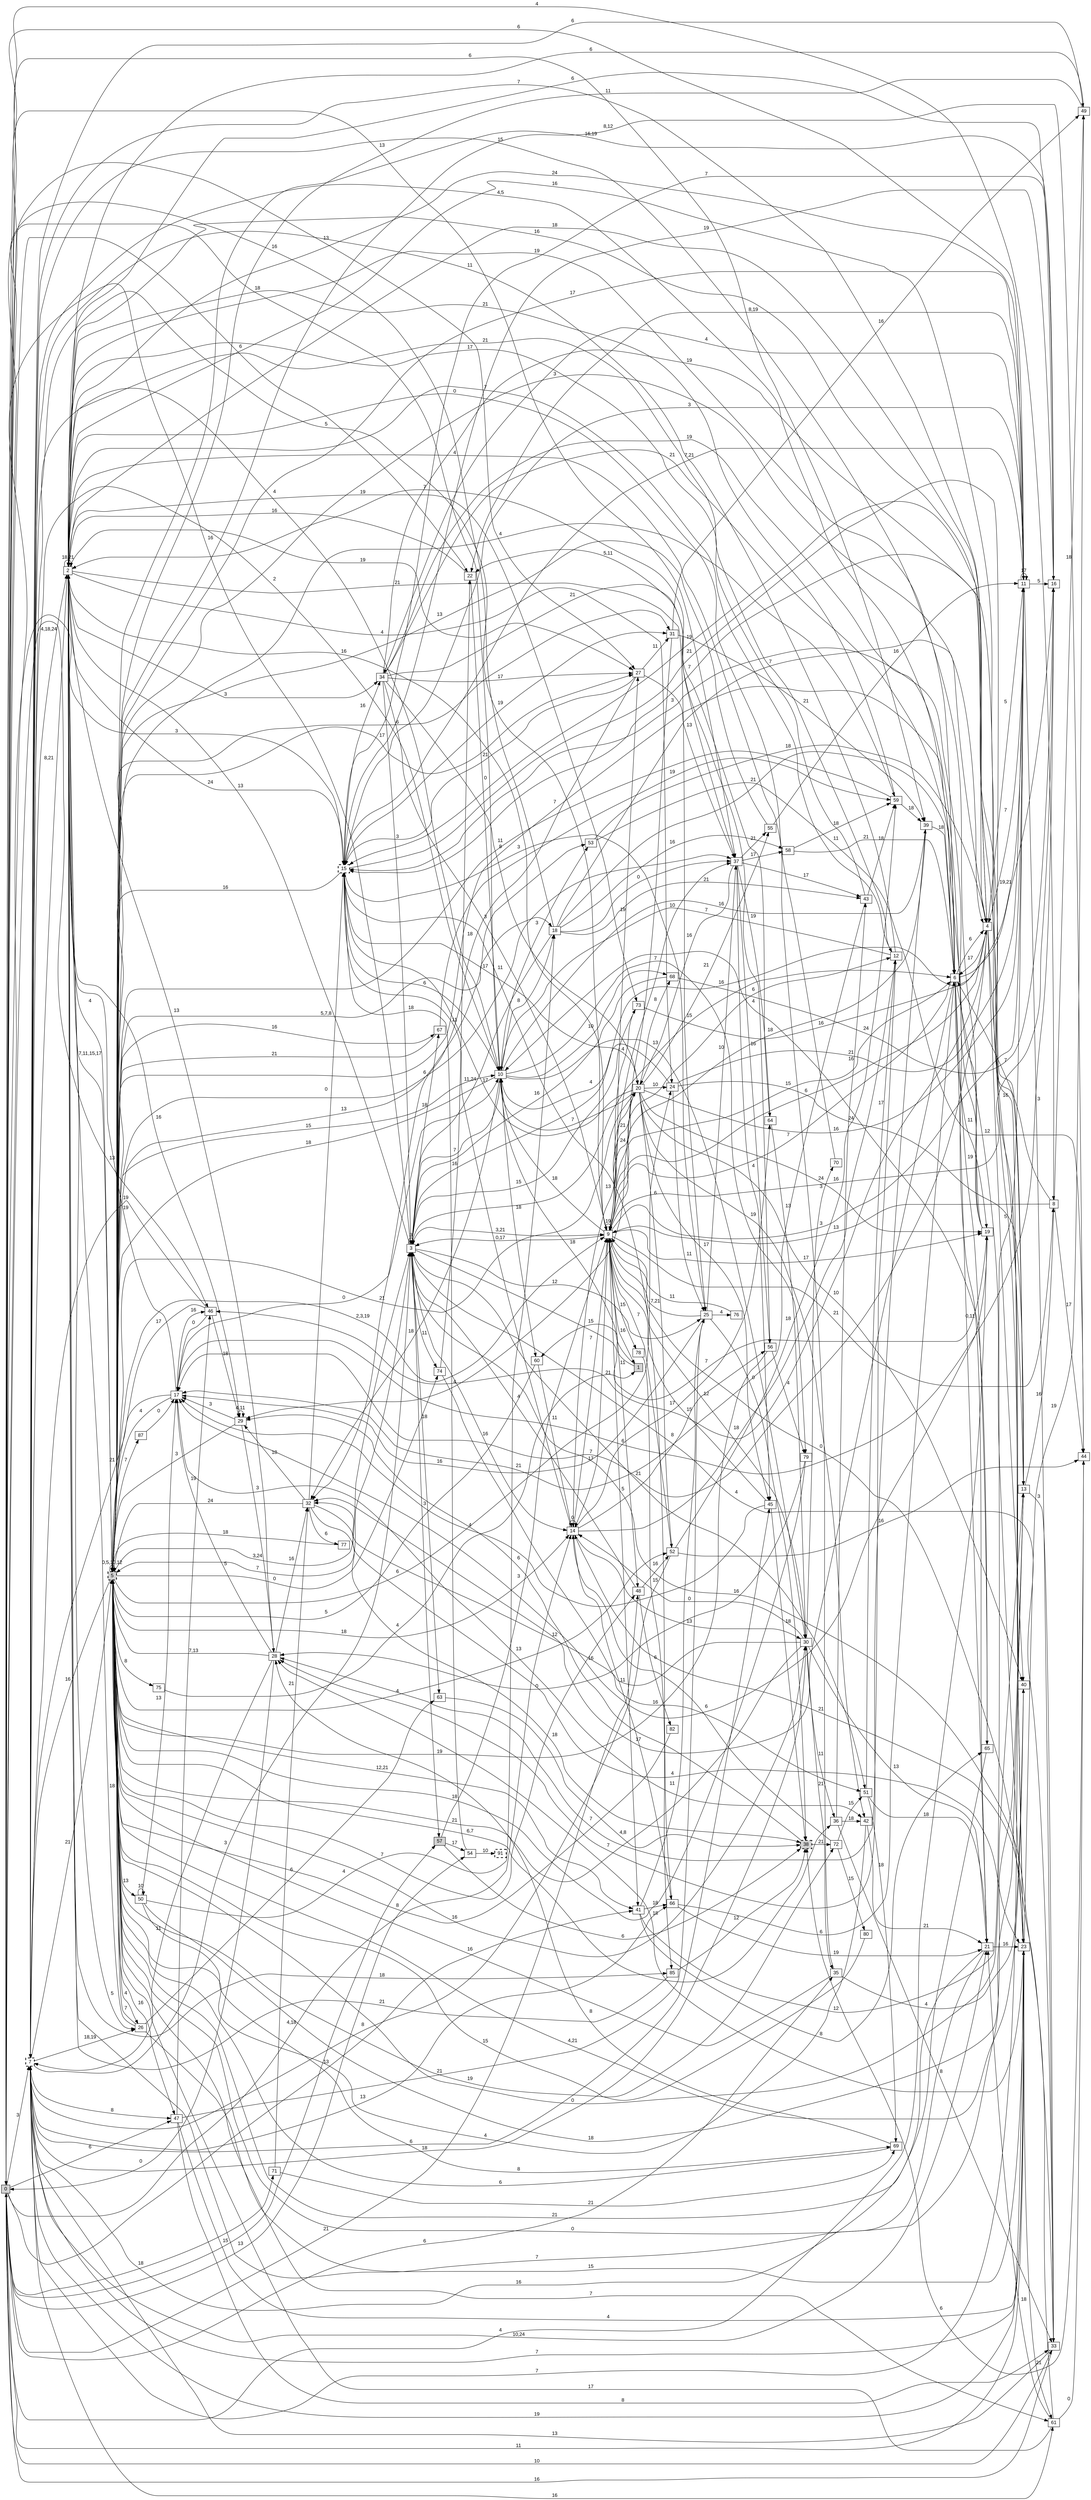 digraph "NDFA" {
  rankdir=LR
  node [shape=box width=0.1 height=0.1 fontname=Arial]
  edge [fontname=Arial]
/* Estados */
 s0 [label="0" style="filled"] /* I:1 F:0 D:0 */
 s1 [label="1" style="filled"] /* I:1 F:0 D:0 */
 s2 [label="2" ] /* I:0 F:0 D:0 */
 s3 [label="3" ] /* I:0 F:0 D:0 */
 s4 [label="4" ] /* I:0 F:0 D:0 */
 s5 [label="5" style="filled,bold,dashed"] /* I:1 F:1 D:0 */
 s6 [label="6" ] /* I:0 F:0 D:0 */
 s7 [label="7" style="bold,dashed"] /* I:0 F:1 D:0 */
 s8 [label="8" ] /* I:0 F:0 D:0 */
 s9 [label="9" ] /* I:0 F:0 D:0 */
 s10 [label="10" ] /* I:0 F:0 D:0 */
 s11 [label="11" ] /* I:0 F:0 D:0 */
 s12 [label="12" ] /* I:0 F:0 D:0 */
 s13 [label="13" ] /* I:0 F:0 D:0 */
 s14 [label="14" ] /* I:0 F:0 D:0 */
 s15 [label="15" style="bold,dashed"] /* I:0 F:1 D:0 */
 s16 [label="16" ] /* I:0 F:0 D:0 */
 s17 [label="17" ] /* I:0 F:0 D:0 */
 s18 [label="18" ] /* I:0 F:0 D:0 */
 s19 [label="19" ] /* I:0 F:0 D:0 */
 s20 [label="20" ] /* I:0 F:0 D:0 */
 s21 [label="21" ] /* I:0 F:0 D:0 */
 s22 [label="22" ] /* I:0 F:0 D:0 */
 s23 [label="23" ] /* I:0 F:0 D:0 */
 s24 [label="24" ] /* I:0 F:0 D:0 */
 s25 [label="25" ] /* I:0 F:0 D:0 */
 s26 [label="26" ] /* I:0 F:0 D:0 */
 s27 [label="27" ] /* I:0 F:0 D:0 */
 s28 [label="28" ] /* I:0 F:0 D:0 */
 s29 [label="29" ] /* I:0 F:0 D:0 */
 s30 [label="30" ] /* I:0 F:0 D:0 */
 s31 [label="31" ] /* I:0 F:0 D:0 */
 s32 [label="32" ] /* I:0 F:0 D:0 */
 s33 [label="33" ] /* I:0 F:0 D:0 */
 s34 [label="34" ] /* I:0 F:0 D:0 */
 s35 [label="35" ] /* I:0 F:0 D:0 */
 s36 [label="36" ] /* I:0 F:0 D:0 */
 s37 [label="37" ] /* I:0 F:0 D:0 */
 s38 [label="38" style="filled,bold,dashed"] /* I:1 F:1 D:0 */
 s39 [label="39" ] /* I:0 F:0 D:0 */
 s40 [label="40" ] /* I:0 F:0 D:0 */
 s41 [label="41" ] /* I:0 F:0 D:0 */
 s42 [label="42" ] /* I:0 F:0 D:0 */
 s43 [label="43" ] /* I:0 F:0 D:0 */
 s44 [label="44" ] /* I:0 F:0 D:0 */
 s45 [label="45" ] /* I:0 F:0 D:0 */
 s46 [label="46" ] /* I:0 F:0 D:0 */
 s47 [label="47" ] /* I:0 F:0 D:0 */
 s48 [label="48" ] /* I:0 F:0 D:0 */
 s49 [label="49" ] /* I:0 F:0 D:0 */
 s50 [label="50" ] /* I:0 F:0 D:0 */
 s51 [label="51" ] /* I:0 F:0 D:0 */
 s52 [label="52" ] /* I:0 F:0 D:0 */
 s53 [label="53" ] /* I:0 F:0 D:0 */
 s54 [label="54" ] /* I:0 F:0 D:0 */
 s55 [label="55" ] /* I:0 F:0 D:0 */
 s56 [label="56" ] /* I:0 F:0 D:0 */
 s57 [label="57" style="filled"] /* I:1 F:0 D:0 */
 s58 [label="58" ] /* I:0 F:0 D:0 */
 s59 [label="59" ] /* I:0 F:0 D:0 */
 s60 [label="60" ] /* I:0 F:0 D:0 */
 s61 [label="61" ] /* I:0 F:0 D:0 */
 s63 [label="63" ] /* I:0 F:0 D:0 */
 s64 [label="64" ] /* I:0 F:0 D:0 */
 s65 [label="65" ] /* I:0 F:0 D:0 */
 s66 [label="66" ] /* I:0 F:0 D:0 */
 s67 [label="67" ] /* I:0 F:0 D:0 */
 s68 [label="68" ] /* I:0 F:0 D:0 */
 s69 [label="69" ] /* I:0 F:0 D:0 */
 s70 [label="70" ] /* I:0 F:0 D:0 */
 s71 [label="71" ] /* I:0 F:0 D:0 */
 s72 [label="72" ] /* I:0 F:0 D:0 */
 s73 [label="73" ] /* I:0 F:0 D:0 */
 s74 [label="74" ] /* I:0 F:0 D:0 */
 s75 [label="75" ] /* I:0 F:0 D:0 */
 s76 [label="76" ] /* I:0 F:0 D:0 */
 s77 [label="77" ] /* I:0 F:0 D:0 */
 s78 [label="78" ] /* I:0 F:0 D:0 */
 s79 [label="79" ] /* I:0 F:0 D:0 */
 s80 [label="80" ] /* I:0 F:0 D:0 */
 s82 [label="82" ] /* I:0 F:0 D:0 */
 s85 [label="85" ] /* I:0 F:0 D:0 */
 s87 [label="87" ] /* I:0 F:0 D:0 */
 s91 [label="91" style="bold,dashed"] /* I:0 F:1 D:0 */
/* Transiciones */
  s0 -> s7 [label="3"]
  s0 -> s8 [label="4"]
  s0 -> s10 [label="18"]
  s0 -> s11 [label="6"]
  s0 -> s14 [label="4,18"]
  s0 -> s15 [label="3"]
  s0 -> s19 [label="4"]
  s0 -> s22 [label="6"]
  s0 -> s27 [label="13"]
  s0 -> s33 [label="10"]
  s0 -> s35 [label="6"]
  s0 -> s37 [label="13"]
  s0 -> s39 [label="6"]
  s0 -> s41 [label="13"]
  s0 -> s46 [label="13"]
  s0 -> s47 [label="6"]
  s0 -> s48 [label="21"]
  s0 -> s54 [label="13"]
  s0 -> s57 [label="15"]
  s0 -> s71 [label="18"]
  s1 -> s10 [label="18"]
  s1 -> s60 [label="15"]
  s2 -> s2 [label="18,21"]
  s2 -> s5 [label="7,11,15,17"]
  s2 -> s7 [label="8,21"]
  s2 -> s11 [label="24"]
  s2 -> s12 [label="7"]
  s2 -> s16 [label="6"]
  s2 -> s23 [label="16"]
  s2 -> s24 [label="4"]
  s2 -> s25 [label="21"]
  s2 -> s26 [label="5"]
  s2 -> s27 [label="19"]
  s2 -> s28 [label="13"]
  s2 -> s29 [label="16"]
  s2 -> s34 [label="3"]
  s2 -> s73 [label="19"]
  s2 -> s85 [label="18"]
  s3 -> s0 [label="16"]
  s3 -> s2 [label="13"]
  s3 -> s3 [label="3"]
  s3 -> s5 [label="7"]
  s3 -> s6 [label="15"]
  s3 -> s9 [label="3,21"]
  s3 -> s14 [label="16"]
  s3 -> s19 [label="7"]
  s3 -> s25 [label="12"]
  s3 -> s51 [label="21"]
  s3 -> s57 [label="3"]
  s3 -> s63 [label="18"]
  s3 -> s67 [label="18"]
  s3 -> s74 [label="11"]
  s4 -> s2 [label="16"]
  s4 -> s6 [label="17"]
  s4 -> s9 [label="6"]
  s4 -> s11 [label="5"]
  s4 -> s13 [label="16"]
  s4 -> s17 [label="7"]
  s4 -> s40 [label="5"]
  s4 -> s46 [label="21"]
  s5 -> s2 [label="4"]
  s5 -> s3 [label="3,24"]
  s5 -> s4 [label="3"]
  s5 -> s5 [label="0,5,10,12"]
  s5 -> s7 [label="16"]
  s5 -> s9 [label="2,3,19"]
  s5 -> s10 [label="15"]
  s5 -> s11 [label="17"]
  s5 -> s13 [label="0"]
  s5 -> s14 [label="18"]
  s5 -> s18 [label="5,7,8"]
  s5 -> s20 [label="21"]
  s5 -> s24 [label="6"]
  s5 -> s26 [label="4"]
  s5 -> s27 [label="17"]
  s5 -> s30 [label="16"]
  s5 -> s31 [label="6"]
  s5 -> s36 [label="6,7"]
  s5 -> s37 [label="6"]
  s5 -> s41 [label="12,21"]
  s5 -> s47 [label="16"]
  s5 -> s48 [label="7"]
  s5 -> s50 [label="13"]
  s5 -> s52 [label="4"]
  s5 -> s53 [label="13"]
  s5 -> s59 [label="4"]
  s5 -> s61 [label="7"]
  s5 -> s67 [label="16"]
  s5 -> s72 [label="19"]
  s5 -> s74 [label="0"]
  s5 -> s75 [label="8"]
  s5 -> s87 [label="7"]
  s6 -> s4 [label="6"]
  s6 -> s7 [label="15"]
  s6 -> s9 [label="7"]
  s6 -> s16 [label="19,21"]
  s6 -> s19 [label="11"]
  s6 -> s21 [label="0,11"]
  s6 -> s23 [label="12"]
  s6 -> s32 [label="17"]
  s6 -> s65 [label="19"]
  s7 -> s2 [label="4,18,24"]
  s7 -> s3 [label="3"]
  s7 -> s4 [label="7"]
  s7 -> s5 [label="21"]
  s7 -> s6 [label="4,5"]
  s7 -> s9 [label="5"]
  s7 -> s10 [label="2"]
  s7 -> s21 [label="10,24"]
  s7 -> s23 [label="7"]
  s7 -> s26 [label="18,19"]
  s7 -> s30 [label="18"]
  s7 -> s45 [label="6"]
  s7 -> s47 [label="8"]
  s7 -> s49 [label="6"]
  s7 -> s61 [label="16"]
  s7 -> s66 [label="13"]
  s8 -> s6 [label="7"]
  s8 -> s9 [label="13"]
  s8 -> s44 [label="17"]
  s8 -> s49 [label="18"]
  s9 -> s1 [label="16"]
  s9 -> s2 [label="16"]
  s9 -> s3 [label="0,17"]
  s9 -> s6 [label="15"]
  s9 -> s8 [label="21"]
  s9 -> s9 [label="19"]
  s9 -> s10 [label="18"]
  s9 -> s11 [label="3"]
  s9 -> s12 [label="6"]
  s9 -> s14 [label="17"]
  s9 -> s16 [label="16"]
  s9 -> s19 [label="17"]
  s9 -> s20 [label="21"]
  s9 -> s27 [label="19"]
  s9 -> s37 [label="10"]
  s9 -> s41 [label="5"]
  s9 -> s48 [label="11"]
  s9 -> s73 [label="4"]
  s9 -> s78 [label="15"]
  s10 -> s3 [label="7"]
  s10 -> s5 [label="18"]
  s10 -> s7 [label="4"]
  s10 -> s15 [label="6"]
  s10 -> s18 [label="8"]
  s10 -> s30 [label="13"]
  s10 -> s32 [label="18"]
  s10 -> s39 [label="16"]
  s10 -> s53 [label="3"]
  s10 -> s60 [label="18"]
  s10 -> s68 [label="10"]
  s10 -> s79 [label="7"]
  s11 -> s3 [label="16"]
  s11 -> s4 [label="7"]
  s11 -> s11 [label="17"]
  s11 -> s15 [label="7,21"]
  s11 -> s16 [label="5"]
  s11 -> s22 [label="8,19"]
  s11 -> s33 [label="3"]
  s11 -> s34 [label="4"]
  s12 -> s2 [label="21"]
  s12 -> s7 [label="11"]
  s12 -> s10 [label="7"]
  s12 -> s28 [label="7"]
  s13 -> s5 [label="0"]
  s13 -> s7 [label="7"]
  s13 -> s8 [label="16"]
  s13 -> s15 [label="7"]
  s13 -> s33 [label="3"]
  s14 -> s9 [label="7"]
  s14 -> s12 [label="18"]
  s14 -> s14 [label="0"]
  s14 -> s15 [label="11"]
  s14 -> s30 [label="13"]
  s14 -> s56 [label="8"]
  s14 -> s64 [label="17"]
  s14 -> s66 [label="11"]
  s15 -> s2 [label="24"]
  s15 -> s5 [label="16"]
  s15 -> s11 [label="3"]
  s15 -> s13 [label="21"]
  s15 -> s16 [label="7"]
  s15 -> s20 [label="17"]
  s15 -> s25 [label="3"]
  s15 -> s31 [label="19"]
  s15 -> s34 [label="16"]
  s16 -> s5 [label="16,19"]
  s16 -> s15 [label="19"]
  s16 -> s17 [label="6"]
  s17 -> s2 [label="19"]
  s17 -> s5 [label="4"]
  s17 -> s7 [label="21"]
  s17 -> s10 [label="0"]
  s17 -> s42 [label="13"]
  s17 -> s46 [label="16"]
  s18 -> s0 [label="16"]
  s18 -> s3 [label="11,24"]
  s18 -> s4 [label="7"]
  s18 -> s6 [label="21"]
  s18 -> s37 [label="0"]
  s18 -> s43 [label="21"]
  s18 -> s58 [label="16"]
  s19 -> s2 [label="19"]
  s19 -> s5 [label="7"]
  s19 -> s15 [label="3"]
  s19 -> s17 [label="16"]
  s20 -> s9 [label="24"]
  s20 -> s10 [label="7"]
  s20 -> s11 [label="16"]
  s20 -> s14 [label="13"]
  s20 -> s15 [label="17"]
  s20 -> s19 [label="24"]
  s20 -> s24 [label="10"]
  s20 -> s40 [label="10"]
  s20 -> s42 [label="19"]
  s20 -> s45 [label="17"]
  s20 -> s52 [label="6"]
  s20 -> s55 [label="21"]
  s20 -> s68 [label="8"]
  s21 -> s2 [label="7"]
  s21 -> s5 [label="21"]
  s21 -> s23 [label="16"]
  s22 -> s2 [label="16"]
  s22 -> s10 [label="0"]
  s23 -> s0 [label="11"]
  s23 -> s2 [label="18"]
  s23 -> s7 [label="19"]
  s23 -> s9 [label="0"]
  s23 -> s15 [label="19"]
  s23 -> s28 [label="18"]
  s23 -> s49 [label="19"]
  s23 -> s61 [label="21"]
  s24 -> s10 [label="4"]
  s24 -> s11 [label="21"]
  s24 -> s13 [label="24"]
  s24 -> s25 [label="11"]
  s25 -> s9 [label="7,21"]
  s25 -> s17 [label="16"]
  s25 -> s37 [label="10"]
  s25 -> s38 [label="0"]
  s25 -> s76 [label="4"]
  s26 -> s2 [label="18"]
  s26 -> s5 [label="7"]
  s26 -> s23 [label="15"]
  s26 -> s63 [label="6"]
  s27 -> s15 [label="21"]
  s27 -> s31 [label="11"]
  s27 -> s32 [label="18"]
  s27 -> s37 [label="13"]
  s28 -> s0 [label="0"]
  s28 -> s5 [label="7,13"]
  s28 -> s7 [label="11"]
  s28 -> s17 [label="5"]
  s28 -> s32 [label="16"]
  s29 -> s5 [label="3"]
  s29 -> s17 [label="3"]
  s29 -> s28 [label="3"]
  s29 -> s29 [label="4,11"]
  s30 -> s5 [label="21"]
  s30 -> s9 [label="12"]
  s30 -> s14 [label="0"]
  s30 -> s21 [label="13"]
  s30 -> s32 [label="12"]
  s30 -> s35 [label="21"]
  s30 -> s36 [label="11"]
  s30 -> s70 [label="3"]
  s31 -> s29 [label="4"]
  s31 -> s39 [label="21"]
  s31 -> s49 [label="16"]
  s32 -> s5 [label="24"]
  s32 -> s15 [label="0"]
  s32 -> s23 [label="4"]
  s32 -> s29 [label="18"]
  s32 -> s38 [label="18"]
  s32 -> s77 [label="6"]
  s33 -> s0 [label="16"]
  s33 -> s3 [label="4"]
  s33 -> s7 [label="13"]
  s33 -> s14 [label="21"]
  s34 -> s3 [label="3"]
  s34 -> s4 [label="19"]
  s34 -> s6 [label="21"]
  s34 -> s9 [label="3"]
  s34 -> s20 [label="8"]
  s34 -> s21 [label="19"]
  s34 -> s27 [label="17"]
  s34 -> s56 [label="21"]
  s35 -> s2 [label="4"]
  s35 -> s5 [label="16"]
  s35 -> s40 [label="4"]
  s36 -> s33 [label="8"]
  s36 -> s42 [label="18"]
  s36 -> s43 [label="16"]
  s37 -> s20 [label="16"]
  s37 -> s22 [label="5,11"]
  s37 -> s43 [label="17"]
  s37 -> s45 [label="4"]
  s37 -> s55 [label="21"]
  s37 -> s56 [label="16"]
  s37 -> s58 [label="17"]
  s37 -> s64 [label="19"]
  s38 -> s29 [label="6"]
  s38 -> s72 [label="21"]
  s39 -> s6 [label="18"]
  s39 -> s9 [label="18"]
  s39 -> s28 [label="7"]
  s40 -> s5 [label="4,21"]
  s41 -> s11 [label="12"]
  s41 -> s25 [label="11"]
  s41 -> s65 [label="8"]
  s41 -> s66 [label="18"]
  s42 -> s5 [label="4"]
  s42 -> s21 [label="21"]
  s43 -> s2 [label="17"]
  s43 -> s17 [label="21"]
  s43 -> s59 [label="18"]
  s44 -> s5 [label="8,12"]
  s44 -> s38 [label="6"]
  s45 -> s9 [label="15"]
  s45 -> s17 [label="4"]
  s45 -> s38 [label="18"]
  s46 -> s5 [label="17"]
  s46 -> s7 [label="19"]
  s46 -> s17 [label="0"]
  s46 -> s29 [label="18"]
  s47 -> s23 [label="4"]
  s47 -> s25 [label="21"]
  s47 -> s33 [label="8"]
  s47 -> s46 [label="19"]
  s48 -> s3 [label="4"]
  s48 -> s52 [label="16"]
  s48 -> s82 [label="6"]
  s49 -> s2 [label="6"]
  s49 -> s5 [label="11"]
  s50 -> s13 [label="18"]
  s50 -> s17 [label="13"]
  s50 -> s18 [label="4"]
  s50 -> s50 [label="10"]
  s50 -> s69 [label="8"]
  s51 -> s12 [label="17"]
  s51 -> s21 [label="18"]
  s51 -> s69 [label="18"]
  s52 -> s7 [label="8"]
  s52 -> s9 [label="7"]
  s52 -> s44 [label="16"]
  s52 -> s59 [label="18"]
  s53 -> s4 [label="18"]
  s53 -> s44 [label="11"]
  s54 -> s15 [label="18"]
  s54 -> s91 [label="10"]
  s55 -> s5 [label="13"]
  s55 -> s11 [label="16"]
  s56 -> s5 [label="19"]
  s56 -> s79 [label="4"]
  s57 -> s9 [label="3"]
  s57 -> s38 [label="6"]
  s57 -> s54 [label="17"]
  s58 -> s6 [label="21"]
  s58 -> s59 [label="18"]
  s59 -> s2 [label="21"]
  s59 -> s5 [label="11"]
  s59 -> s39 [label="18"]
  s60 -> s5 [label="5"]
  s60 -> s14 [label="11"]
  s61 -> s3 [label="16"]
  s61 -> s5 [label="17"]
  s61 -> s21 [label="18"]
  s61 -> s44 [label="0"]
  s63 -> s38 [label="4,8"]
  s64 -> s2 [label="7"]
  s64 -> s30 [label="13"]
  s65 -> s7 [label="16"]
  s65 -> s10 [label="4"]
  s66 -> s6 [label="6"]
  s66 -> s15 [label="11"]
  s66 -> s21 [label="19"]
  s67 -> s5 [label="21"]
  s67 -> s59 [label="19"]
  s68 -> s3 [label="16"]
  s68 -> s16 [label="24"]
  s69 -> s5 [label="6"]
  s69 -> s28 [label="8"]
  s70 -> s2 [label="0"]
  s71 -> s32 [label="21"]
  s71 -> s69 [label="21"]
  s72 -> s14 [label="6"]
  s72 -> s51 [label="15"]
  s72 -> s80 [label="15"]
  s73 -> s3 [label="15"]
  s73 -> s4 [label="16"]
  s74 -> s22 [label="16"]
  s74 -> s51 [label="16"]
  s75 -> s1 [label="4"]
  s76 -> s9 [label="11"]
  s77 -> s5 [label="18"]
  s78 -> s85 [label="15"]
  s79 -> s5 [label="18"]
  s79 -> s28 [label="0"]
  s80 -> s5 [label="15"]
  s82 -> s5 [label="8"]
  s85 -> s2 [label="21"]
  s85 -> s38 [label="12"]
  s87 -> s17 [label="0"]
}
